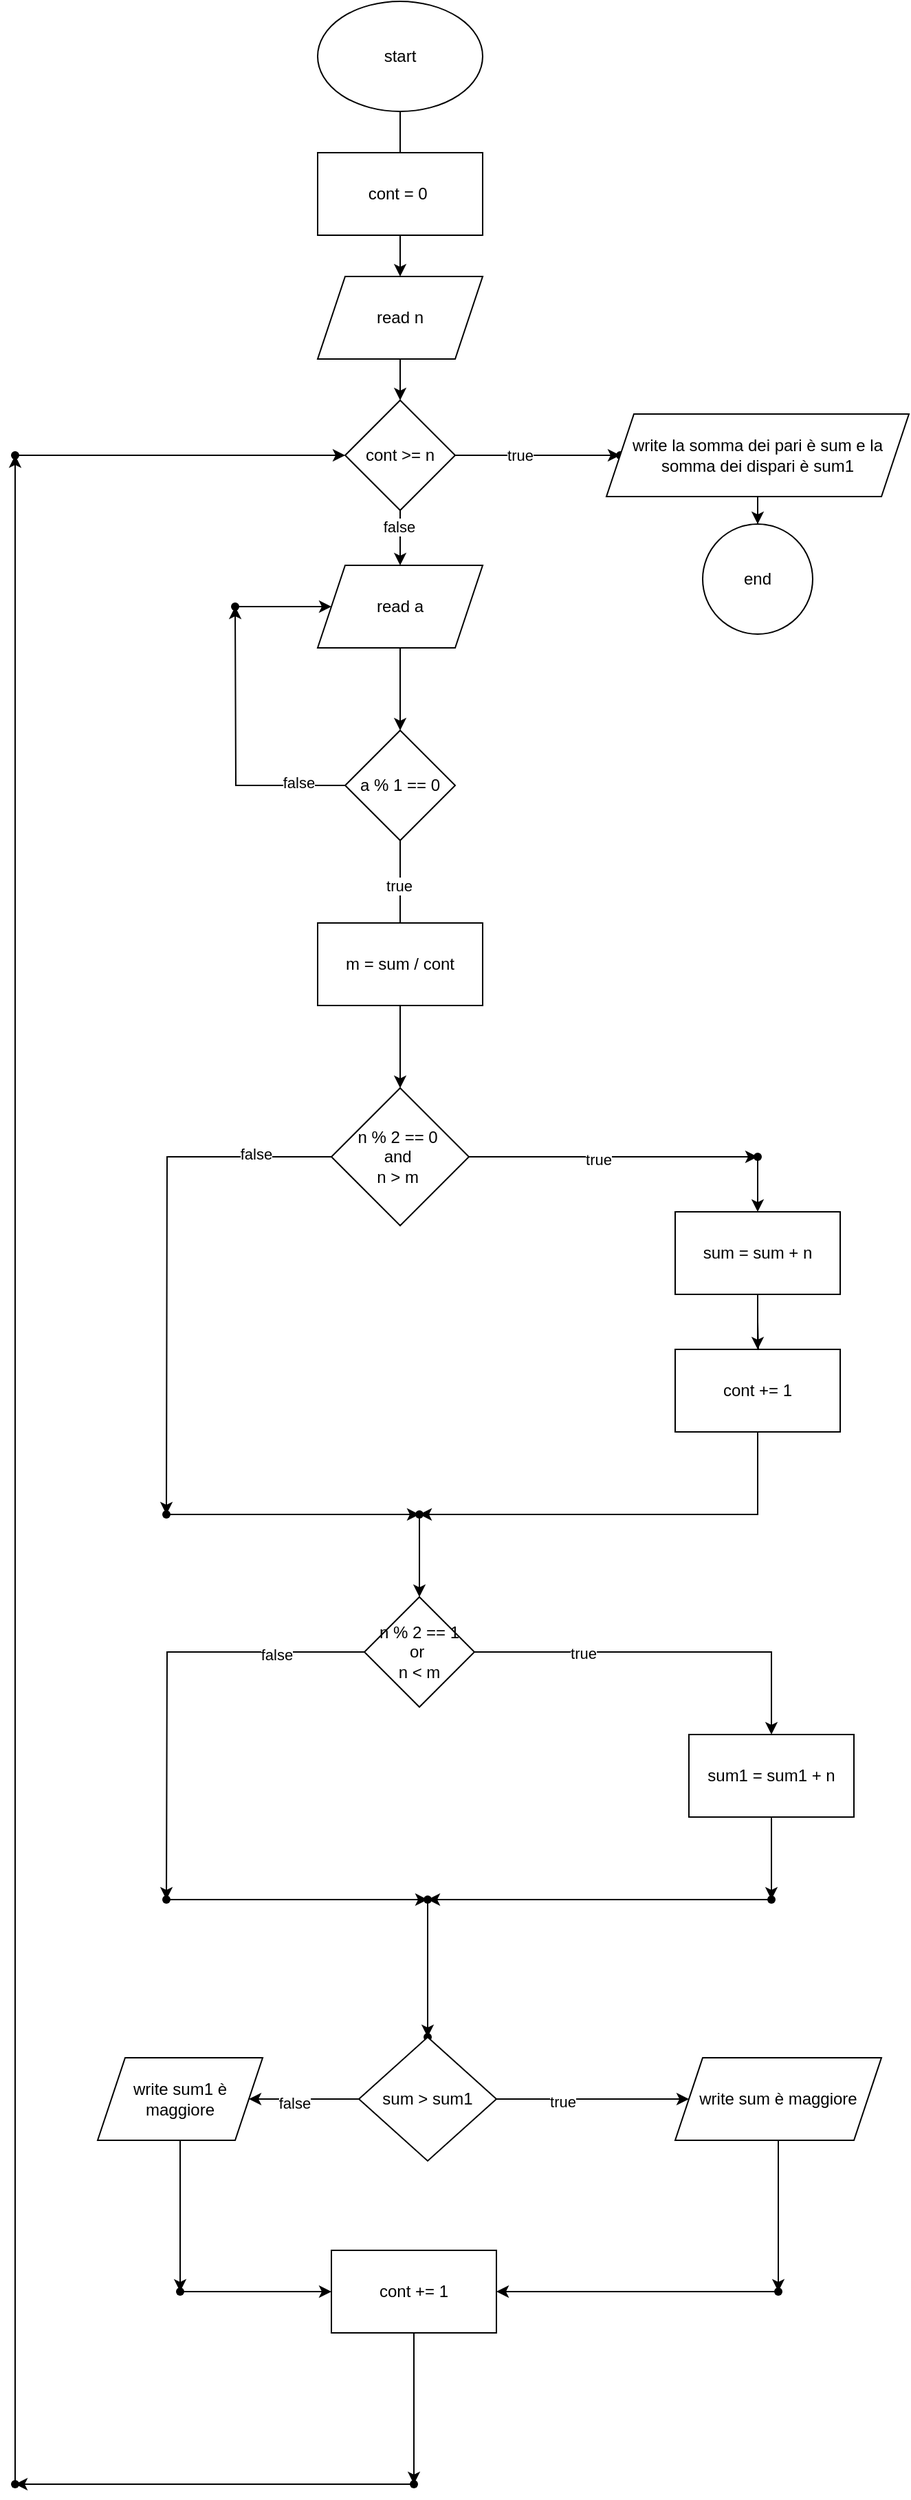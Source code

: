 <mxfile version="26.0.10">
  <diagram name="Pagina-1" id="r7r1t-vE5YjFMVAtGQJk">
    <mxGraphModel dx="1311" dy="1875" grid="1" gridSize="10" guides="1" tooltips="1" connect="1" arrows="1" fold="1" page="1" pageScale="1" pageWidth="827" pageHeight="1169" math="0" shadow="0">
      <root>
        <mxCell id="0" />
        <mxCell id="1" parent="0" />
        <mxCell id="8T_xWpidXMVCsOeKpl1r-3" value="" style="edgeStyle=orthogonalEdgeStyle;rounded=0;orthogonalLoop=1;jettySize=auto;html=1;" edge="1" parent="1" source="8T_xWpidXMVCsOeKpl1r-1" target="8T_xWpidXMVCsOeKpl1r-2">
          <mxGeometry relative="1" as="geometry" />
        </mxCell>
        <mxCell id="8T_xWpidXMVCsOeKpl1r-1" value="start" style="ellipse;whiteSpace=wrap;html=1;" vertex="1" parent="1">
          <mxGeometry x="340" y="-230" width="120" height="80" as="geometry" />
        </mxCell>
        <mxCell id="8T_xWpidXMVCsOeKpl1r-9" value="" style="edgeStyle=orthogonalEdgeStyle;rounded=0;orthogonalLoop=1;jettySize=auto;html=1;" edge="1" parent="1" source="8T_xWpidXMVCsOeKpl1r-2" target="8T_xWpidXMVCsOeKpl1r-4">
          <mxGeometry relative="1" as="geometry" />
        </mxCell>
        <mxCell id="8T_xWpidXMVCsOeKpl1r-2" value="read n" style="shape=parallelogram;perimeter=parallelogramPerimeter;whiteSpace=wrap;html=1;fixedSize=1;" vertex="1" parent="1">
          <mxGeometry x="340" y="-30" width="120" height="60" as="geometry" />
        </mxCell>
        <mxCell id="8T_xWpidXMVCsOeKpl1r-11" value="" style="edgeStyle=orthogonalEdgeStyle;rounded=0;orthogonalLoop=1;jettySize=auto;html=1;" edge="1" parent="1" source="8T_xWpidXMVCsOeKpl1r-4" target="8T_xWpidXMVCsOeKpl1r-10">
          <mxGeometry relative="1" as="geometry" />
        </mxCell>
        <mxCell id="8T_xWpidXMVCsOeKpl1r-96" value="false" style="edgeLabel;html=1;align=center;verticalAlign=middle;resizable=0;points=[];" vertex="1" connectable="0" parent="8T_xWpidXMVCsOeKpl1r-11">
          <mxGeometry x="-0.41" y="-1" relative="1" as="geometry">
            <mxPoint as="offset" />
          </mxGeometry>
        </mxCell>
        <mxCell id="8T_xWpidXMVCsOeKpl1r-94" value="" style="edgeStyle=orthogonalEdgeStyle;rounded=0;orthogonalLoop=1;jettySize=auto;html=1;" edge="1" parent="1" source="8T_xWpidXMVCsOeKpl1r-4" target="8T_xWpidXMVCsOeKpl1r-93">
          <mxGeometry relative="1" as="geometry" />
        </mxCell>
        <mxCell id="8T_xWpidXMVCsOeKpl1r-97" value="true" style="edgeLabel;html=1;align=center;verticalAlign=middle;resizable=0;points=[];" vertex="1" connectable="0" parent="8T_xWpidXMVCsOeKpl1r-94">
          <mxGeometry x="-0.223" relative="1" as="geometry">
            <mxPoint as="offset" />
          </mxGeometry>
        </mxCell>
        <mxCell id="8T_xWpidXMVCsOeKpl1r-4" value="cont &amp;gt;= n" style="rhombus;whiteSpace=wrap;html=1;" vertex="1" parent="1">
          <mxGeometry x="360" y="60" width="80" height="80" as="geometry" />
        </mxCell>
        <mxCell id="8T_xWpidXMVCsOeKpl1r-6" value="cont = 0&amp;nbsp;" style="rounded=0;whiteSpace=wrap;html=1;" vertex="1" parent="1">
          <mxGeometry x="340" y="-120" width="120" height="60" as="geometry" />
        </mxCell>
        <mxCell id="8T_xWpidXMVCsOeKpl1r-13" value="" style="edgeStyle=orthogonalEdgeStyle;rounded=0;orthogonalLoop=1;jettySize=auto;html=1;" edge="1" parent="1" source="8T_xWpidXMVCsOeKpl1r-10">
          <mxGeometry relative="1" as="geometry">
            <mxPoint x="400" y="300" as="targetPoint" />
          </mxGeometry>
        </mxCell>
        <mxCell id="8T_xWpidXMVCsOeKpl1r-10" value="read a" style="shape=parallelogram;perimeter=parallelogramPerimeter;whiteSpace=wrap;html=1;fixedSize=1;" vertex="1" parent="1">
          <mxGeometry x="340" y="180" width="120" height="60" as="geometry" />
        </mxCell>
        <mxCell id="8T_xWpidXMVCsOeKpl1r-17" style="edgeStyle=orthogonalEdgeStyle;rounded=0;orthogonalLoop=1;jettySize=auto;html=1;" edge="1" parent="1" source="8T_xWpidXMVCsOeKpl1r-16">
          <mxGeometry relative="1" as="geometry">
            <mxPoint x="280" y="210" as="targetPoint" />
          </mxGeometry>
        </mxCell>
        <mxCell id="8T_xWpidXMVCsOeKpl1r-22" value="false" style="edgeLabel;html=1;align=center;verticalAlign=middle;resizable=0;points=[];" vertex="1" connectable="0" parent="8T_xWpidXMVCsOeKpl1r-17">
          <mxGeometry x="-0.675" y="-2" relative="1" as="geometry">
            <mxPoint as="offset" />
          </mxGeometry>
        </mxCell>
        <mxCell id="8T_xWpidXMVCsOeKpl1r-24" value="" style="edgeStyle=orthogonalEdgeStyle;rounded=0;orthogonalLoop=1;jettySize=auto;html=1;" edge="1" parent="1" source="8T_xWpidXMVCsOeKpl1r-16" target="8T_xWpidXMVCsOeKpl1r-23">
          <mxGeometry relative="1" as="geometry" />
        </mxCell>
        <mxCell id="8T_xWpidXMVCsOeKpl1r-56" value="true" style="edgeLabel;html=1;align=center;verticalAlign=middle;resizable=0;points=[];" vertex="1" connectable="0" parent="8T_xWpidXMVCsOeKpl1r-24">
          <mxGeometry x="-0.64" y="-1" relative="1" as="geometry">
            <mxPoint as="offset" />
          </mxGeometry>
        </mxCell>
        <mxCell id="8T_xWpidXMVCsOeKpl1r-16" value="a % 1 == 0" style="rhombus;whiteSpace=wrap;html=1;" vertex="1" parent="1">
          <mxGeometry x="360" y="300" width="80" height="80" as="geometry" />
        </mxCell>
        <mxCell id="8T_xWpidXMVCsOeKpl1r-21" style="edgeStyle=orthogonalEdgeStyle;rounded=0;orthogonalLoop=1;jettySize=auto;html=1;entryX=0;entryY=0.5;entryDx=0;entryDy=0;" edge="1" parent="1" source="8T_xWpidXMVCsOeKpl1r-20" target="8T_xWpidXMVCsOeKpl1r-10">
          <mxGeometry relative="1" as="geometry" />
        </mxCell>
        <mxCell id="8T_xWpidXMVCsOeKpl1r-20" value="" style="shape=waypoint;sketch=0;size=6;pointerEvents=1;points=[];fillColor=none;resizable=0;rotatable=0;perimeter=centerPerimeter;snapToPoint=1;" vertex="1" parent="1">
          <mxGeometry x="270" y="200" width="20" height="20" as="geometry" />
        </mxCell>
        <mxCell id="8T_xWpidXMVCsOeKpl1r-28" value="" style="edgeStyle=orthogonalEdgeStyle;rounded=0;orthogonalLoop=1;jettySize=auto;html=1;" edge="1" parent="1" source="8T_xWpidXMVCsOeKpl1r-23">
          <mxGeometry relative="1" as="geometry">
            <mxPoint x="660" y="610" as="targetPoint" />
          </mxGeometry>
        </mxCell>
        <mxCell id="8T_xWpidXMVCsOeKpl1r-46" value="true" style="edgeLabel;html=1;align=center;verticalAlign=middle;resizable=0;points=[];" vertex="1" connectable="0" parent="8T_xWpidXMVCsOeKpl1r-28">
          <mxGeometry x="-0.11" y="-2" relative="1" as="geometry">
            <mxPoint as="offset" />
          </mxGeometry>
        </mxCell>
        <mxCell id="8T_xWpidXMVCsOeKpl1r-34" style="edgeStyle=orthogonalEdgeStyle;rounded=0;orthogonalLoop=1;jettySize=auto;html=1;" edge="1" parent="1" source="8T_xWpidXMVCsOeKpl1r-23">
          <mxGeometry relative="1" as="geometry">
            <mxPoint x="230" y="870" as="targetPoint" />
          </mxGeometry>
        </mxCell>
        <mxCell id="8T_xWpidXMVCsOeKpl1r-47" value="false" style="edgeLabel;html=1;align=center;verticalAlign=middle;resizable=0;points=[];" vertex="1" connectable="0" parent="8T_xWpidXMVCsOeKpl1r-34">
          <mxGeometry x="-0.71" y="-2" relative="1" as="geometry">
            <mxPoint as="offset" />
          </mxGeometry>
        </mxCell>
        <mxCell id="8T_xWpidXMVCsOeKpl1r-23" value="n % 2 == 0&amp;nbsp;&lt;div&gt;and&amp;nbsp;&lt;/div&gt;&lt;div&gt;n &amp;gt; m&amp;nbsp;&lt;/div&gt;" style="rhombus;whiteSpace=wrap;html=1;" vertex="1" parent="1">
          <mxGeometry x="350" y="560" width="100" height="100" as="geometry" />
        </mxCell>
        <mxCell id="8T_xWpidXMVCsOeKpl1r-55" style="edgeStyle=orthogonalEdgeStyle;rounded=0;orthogonalLoop=1;jettySize=auto;html=1;" edge="1" parent="1" source="8T_xWpidXMVCsOeKpl1r-29">
          <mxGeometry relative="1" as="geometry">
            <mxPoint x="660" y="750" as="targetPoint" />
          </mxGeometry>
        </mxCell>
        <mxCell id="8T_xWpidXMVCsOeKpl1r-29" value="sum = sum + n" style="rounded=0;whiteSpace=wrap;html=1;" vertex="1" parent="1">
          <mxGeometry x="600" y="650" width="120" height="60" as="geometry" />
        </mxCell>
        <mxCell id="8T_xWpidXMVCsOeKpl1r-33" value="" style="edgeStyle=orthogonalEdgeStyle;rounded=0;orthogonalLoop=1;jettySize=auto;html=1;" edge="1" parent="1" target="8T_xWpidXMVCsOeKpl1r-32">
          <mxGeometry relative="1" as="geometry">
            <mxPoint x="660" y="730" as="sourcePoint" />
          </mxGeometry>
        </mxCell>
        <mxCell id="8T_xWpidXMVCsOeKpl1r-39" value="" style="edgeStyle=orthogonalEdgeStyle;rounded=0;orthogonalLoop=1;jettySize=auto;html=1;" edge="1" parent="1" source="8T_xWpidXMVCsOeKpl1r-32" target="8T_xWpidXMVCsOeKpl1r-38">
          <mxGeometry relative="1" as="geometry">
            <Array as="points">
              <mxPoint x="660" y="870" />
            </Array>
          </mxGeometry>
        </mxCell>
        <mxCell id="8T_xWpidXMVCsOeKpl1r-32" value="cont += 1" style="whiteSpace=wrap;html=1;rounded=0;" vertex="1" parent="1">
          <mxGeometry x="600" y="750" width="120" height="60" as="geometry" />
        </mxCell>
        <mxCell id="8T_xWpidXMVCsOeKpl1r-37" style="edgeStyle=orthogonalEdgeStyle;rounded=0;orthogonalLoop=1;jettySize=auto;html=1;entryX=-0.05;entryY=0.45;entryDx=0;entryDy=0;entryPerimeter=0;" edge="1" parent="1" source="8T_xWpidXMVCsOeKpl1r-36" target="8T_xWpidXMVCsOeKpl1r-38">
          <mxGeometry relative="1" as="geometry">
            <mxPoint x="390" y="870" as="targetPoint" />
          </mxGeometry>
        </mxCell>
        <mxCell id="8T_xWpidXMVCsOeKpl1r-36" value="" style="shape=waypoint;sketch=0;size=6;pointerEvents=1;points=[];fillColor=none;resizable=0;rotatable=0;perimeter=centerPerimeter;snapToPoint=1;" vertex="1" parent="1">
          <mxGeometry x="220" y="860" width="20" height="20" as="geometry" />
        </mxCell>
        <mxCell id="8T_xWpidXMVCsOeKpl1r-43" value="" style="edgeStyle=orthogonalEdgeStyle;rounded=0;orthogonalLoop=1;jettySize=auto;html=1;" edge="1" parent="1" source="8T_xWpidXMVCsOeKpl1r-38" target="8T_xWpidXMVCsOeKpl1r-42">
          <mxGeometry relative="1" as="geometry" />
        </mxCell>
        <mxCell id="8T_xWpidXMVCsOeKpl1r-38" value="" style="shape=waypoint;sketch=0;size=6;pointerEvents=1;points=[];fillColor=default;resizable=0;rotatable=0;perimeter=centerPerimeter;snapToPoint=1;rounded=0;" vertex="1" parent="1">
          <mxGeometry x="404" y="860" width="20" height="20" as="geometry" />
        </mxCell>
        <mxCell id="8T_xWpidXMVCsOeKpl1r-45" value="" style="edgeStyle=orthogonalEdgeStyle;rounded=0;orthogonalLoop=1;jettySize=auto;html=1;" edge="1" parent="1" source="8T_xWpidXMVCsOeKpl1r-42" target="8T_xWpidXMVCsOeKpl1r-44">
          <mxGeometry relative="1" as="geometry" />
        </mxCell>
        <mxCell id="8T_xWpidXMVCsOeKpl1r-48" value="true" style="edgeLabel;html=1;align=center;verticalAlign=middle;resizable=0;points=[];" vertex="1" connectable="0" parent="8T_xWpidXMVCsOeKpl1r-45">
          <mxGeometry x="-0.427" y="-1" relative="1" as="geometry">
            <mxPoint as="offset" />
          </mxGeometry>
        </mxCell>
        <mxCell id="8T_xWpidXMVCsOeKpl1r-54" style="edgeStyle=orthogonalEdgeStyle;rounded=0;orthogonalLoop=1;jettySize=auto;html=1;" edge="1" parent="1" source="8T_xWpidXMVCsOeKpl1r-42">
          <mxGeometry relative="1" as="geometry">
            <mxPoint x="230" y="1150" as="targetPoint" />
          </mxGeometry>
        </mxCell>
        <mxCell id="8T_xWpidXMVCsOeKpl1r-98" value="false" style="edgeLabel;html=1;align=center;verticalAlign=middle;resizable=0;points=[];" vertex="1" connectable="0" parent="8T_xWpidXMVCsOeKpl1r-54">
          <mxGeometry x="-0.603" y="2" relative="1" as="geometry">
            <mxPoint as="offset" />
          </mxGeometry>
        </mxCell>
        <mxCell id="8T_xWpidXMVCsOeKpl1r-42" value="n % 2 == 1&lt;div&gt;or&amp;nbsp;&lt;/div&gt;&lt;div&gt;n &amp;lt; m&lt;/div&gt;" style="rhombus;whiteSpace=wrap;html=1;sketch=0;pointerEvents=1;resizable=0;rounded=0;" vertex="1" parent="1">
          <mxGeometry x="374" y="930" width="80" height="80" as="geometry" />
        </mxCell>
        <mxCell id="8T_xWpidXMVCsOeKpl1r-63" value="" style="edgeStyle=orthogonalEdgeStyle;rounded=0;orthogonalLoop=1;jettySize=auto;html=1;" edge="1" parent="1" source="8T_xWpidXMVCsOeKpl1r-44" target="8T_xWpidXMVCsOeKpl1r-62">
          <mxGeometry relative="1" as="geometry" />
        </mxCell>
        <mxCell id="8T_xWpidXMVCsOeKpl1r-44" value="sum1 = sum1 + n" style="whiteSpace=wrap;html=1;sketch=0;pointerEvents=1;resizable=0;rounded=0;" vertex="1" parent="1">
          <mxGeometry x="610" y="1030" width="120" height="60" as="geometry" />
        </mxCell>
        <mxCell id="8T_xWpidXMVCsOeKpl1r-57" value="m = sum / cont" style="rounded=0;whiteSpace=wrap;html=1;" vertex="1" parent="1">
          <mxGeometry x="340" y="440" width="120" height="60" as="geometry" />
        </mxCell>
        <mxCell id="8T_xWpidXMVCsOeKpl1r-59" value="" style="edgeStyle=orthogonalEdgeStyle;rounded=0;orthogonalLoop=1;jettySize=auto;html=1;" edge="1" parent="1" source="8T_xWpidXMVCsOeKpl1r-58" target="8T_xWpidXMVCsOeKpl1r-29">
          <mxGeometry relative="1" as="geometry" />
        </mxCell>
        <mxCell id="8T_xWpidXMVCsOeKpl1r-58" value="" style="shape=waypoint;sketch=0;size=6;pointerEvents=1;points=[];fillColor=none;resizable=0;rotatable=0;perimeter=centerPerimeter;snapToPoint=1;" vertex="1" parent="1">
          <mxGeometry x="650" y="600" width="20" height="20" as="geometry" />
        </mxCell>
        <mxCell id="8T_xWpidXMVCsOeKpl1r-64" style="edgeStyle=orthogonalEdgeStyle;rounded=0;orthogonalLoop=1;jettySize=auto;html=1;" edge="1" parent="1" source="8T_xWpidXMVCsOeKpl1r-62">
          <mxGeometry relative="1" as="geometry">
            <mxPoint x="420" y="1150" as="targetPoint" />
          </mxGeometry>
        </mxCell>
        <mxCell id="8T_xWpidXMVCsOeKpl1r-62" value="" style="shape=waypoint;sketch=0;size=6;pointerEvents=1;points=[];fillColor=default;resizable=0;rotatable=0;perimeter=centerPerimeter;snapToPoint=1;rounded=0;" vertex="1" parent="1">
          <mxGeometry x="660" y="1140" width="20" height="20" as="geometry" />
        </mxCell>
        <mxCell id="8T_xWpidXMVCsOeKpl1r-66" style="edgeStyle=orthogonalEdgeStyle;rounded=0;orthogonalLoop=1;jettySize=auto;html=1;entryX=0.05;entryY=0.45;entryDx=0;entryDy=0;entryPerimeter=0;" edge="1" parent="1" source="8T_xWpidXMVCsOeKpl1r-65" target="8T_xWpidXMVCsOeKpl1r-67">
          <mxGeometry relative="1" as="geometry">
            <mxPoint x="410" y="1150" as="targetPoint" />
          </mxGeometry>
        </mxCell>
        <mxCell id="8T_xWpidXMVCsOeKpl1r-65" value="" style="shape=waypoint;sketch=0;size=6;pointerEvents=1;points=[];fillColor=none;resizable=0;rotatable=0;perimeter=centerPerimeter;snapToPoint=1;" vertex="1" parent="1">
          <mxGeometry x="220" y="1140" width="20" height="20" as="geometry" />
        </mxCell>
        <mxCell id="8T_xWpidXMVCsOeKpl1r-69" value="" style="edgeStyle=orthogonalEdgeStyle;rounded=0;orthogonalLoop=1;jettySize=auto;html=1;" edge="1" parent="1" source="8T_xWpidXMVCsOeKpl1r-67" target="8T_xWpidXMVCsOeKpl1r-68">
          <mxGeometry relative="1" as="geometry" />
        </mxCell>
        <mxCell id="8T_xWpidXMVCsOeKpl1r-67" value="" style="shape=waypoint;sketch=0;size=6;pointerEvents=1;points=[];fillColor=none;resizable=0;rotatable=0;perimeter=centerPerimeter;snapToPoint=1;" vertex="1" parent="1">
          <mxGeometry x="410" y="1140" width="20" height="20" as="geometry" />
        </mxCell>
        <mxCell id="8T_xWpidXMVCsOeKpl1r-68" value="" style="shape=waypoint;sketch=0;size=6;pointerEvents=1;points=[];fillColor=none;resizable=0;rotatable=0;perimeter=centerPerimeter;snapToPoint=1;" vertex="1" parent="1">
          <mxGeometry x="410" y="1240" width="20" height="20" as="geometry" />
        </mxCell>
        <mxCell id="8T_xWpidXMVCsOeKpl1r-72" value="" style="edgeStyle=orthogonalEdgeStyle;rounded=0;orthogonalLoop=1;jettySize=auto;html=1;entryX=0;entryY=0.5;entryDx=0;entryDy=0;" edge="1" parent="1" source="8T_xWpidXMVCsOeKpl1r-70" target="8T_xWpidXMVCsOeKpl1r-73">
          <mxGeometry relative="1" as="geometry">
            <mxPoint x="600" y="1295" as="targetPoint" />
          </mxGeometry>
        </mxCell>
        <mxCell id="8T_xWpidXMVCsOeKpl1r-74" value="true" style="edgeLabel;html=1;align=center;verticalAlign=middle;resizable=0;points=[];" vertex="1" connectable="0" parent="8T_xWpidXMVCsOeKpl1r-72">
          <mxGeometry x="-0.314" y="-2" relative="1" as="geometry">
            <mxPoint as="offset" />
          </mxGeometry>
        </mxCell>
        <mxCell id="8T_xWpidXMVCsOeKpl1r-76" value="" style="edgeStyle=orthogonalEdgeStyle;rounded=0;orthogonalLoop=1;jettySize=auto;html=1;" edge="1" parent="1" source="8T_xWpidXMVCsOeKpl1r-70" target="8T_xWpidXMVCsOeKpl1r-75">
          <mxGeometry relative="1" as="geometry" />
        </mxCell>
        <mxCell id="8T_xWpidXMVCsOeKpl1r-77" value="false" style="edgeLabel;html=1;align=center;verticalAlign=middle;resizable=0;points=[];" vertex="1" connectable="0" parent="8T_xWpidXMVCsOeKpl1r-76">
          <mxGeometry x="0.175" y="3" relative="1" as="geometry">
            <mxPoint as="offset" />
          </mxGeometry>
        </mxCell>
        <mxCell id="8T_xWpidXMVCsOeKpl1r-70" value="sum &amp;gt; sum1" style="rhombus;whiteSpace=wrap;html=1;" vertex="1" parent="1">
          <mxGeometry x="370" y="1250" width="100" height="90" as="geometry" />
        </mxCell>
        <mxCell id="8T_xWpidXMVCsOeKpl1r-82" value="" style="edgeStyle=orthogonalEdgeStyle;rounded=0;orthogonalLoop=1;jettySize=auto;html=1;" edge="1" parent="1" source="8T_xWpidXMVCsOeKpl1r-73" target="8T_xWpidXMVCsOeKpl1r-81">
          <mxGeometry relative="1" as="geometry" />
        </mxCell>
        <mxCell id="8T_xWpidXMVCsOeKpl1r-73" value="write sum è maggiore" style="shape=parallelogram;perimeter=parallelogramPerimeter;whiteSpace=wrap;html=1;fixedSize=1;" vertex="1" parent="1">
          <mxGeometry x="600" y="1265" width="150" height="60" as="geometry" />
        </mxCell>
        <mxCell id="8T_xWpidXMVCsOeKpl1r-79" value="" style="edgeStyle=orthogonalEdgeStyle;rounded=0;orthogonalLoop=1;jettySize=auto;html=1;" edge="1" parent="1" source="8T_xWpidXMVCsOeKpl1r-75" target="8T_xWpidXMVCsOeKpl1r-78">
          <mxGeometry relative="1" as="geometry" />
        </mxCell>
        <mxCell id="8T_xWpidXMVCsOeKpl1r-75" value="write sum1 è maggiore" style="shape=parallelogram;perimeter=parallelogramPerimeter;whiteSpace=wrap;html=1;fixedSize=1;" vertex="1" parent="1">
          <mxGeometry x="180" y="1265" width="120" height="60" as="geometry" />
        </mxCell>
        <mxCell id="8T_xWpidXMVCsOeKpl1r-80" style="edgeStyle=orthogonalEdgeStyle;rounded=0;orthogonalLoop=1;jettySize=auto;html=1;" edge="1" parent="1" source="8T_xWpidXMVCsOeKpl1r-78">
          <mxGeometry relative="1" as="geometry">
            <mxPoint x="350" y="1435" as="targetPoint" />
          </mxGeometry>
        </mxCell>
        <mxCell id="8T_xWpidXMVCsOeKpl1r-78" value="" style="shape=waypoint;sketch=0;size=6;pointerEvents=1;points=[];fillColor=default;resizable=0;rotatable=0;perimeter=centerPerimeter;snapToPoint=1;" vertex="1" parent="1">
          <mxGeometry x="230" y="1425" width="20" height="20" as="geometry" />
        </mxCell>
        <mxCell id="8T_xWpidXMVCsOeKpl1r-84" style="edgeStyle=orthogonalEdgeStyle;rounded=0;orthogonalLoop=1;jettySize=auto;html=1;" edge="1" parent="1" source="8T_xWpidXMVCsOeKpl1r-81">
          <mxGeometry relative="1" as="geometry">
            <mxPoint x="470" y="1435" as="targetPoint" />
          </mxGeometry>
        </mxCell>
        <mxCell id="8T_xWpidXMVCsOeKpl1r-81" value="" style="shape=waypoint;sketch=0;size=6;pointerEvents=1;points=[];fillColor=default;resizable=0;rotatable=0;perimeter=centerPerimeter;snapToPoint=1;" vertex="1" parent="1">
          <mxGeometry x="665" y="1425" width="20" height="20" as="geometry" />
        </mxCell>
        <mxCell id="8T_xWpidXMVCsOeKpl1r-87" value="" style="edgeStyle=orthogonalEdgeStyle;rounded=0;orthogonalLoop=1;jettySize=auto;html=1;" edge="1" parent="1" source="8T_xWpidXMVCsOeKpl1r-85" target="8T_xWpidXMVCsOeKpl1r-86">
          <mxGeometry relative="1" as="geometry" />
        </mxCell>
        <mxCell id="8T_xWpidXMVCsOeKpl1r-85" value="cont += 1" style="rounded=0;whiteSpace=wrap;html=1;" vertex="1" parent="1">
          <mxGeometry x="350" y="1405" width="120" height="60" as="geometry" />
        </mxCell>
        <mxCell id="8T_xWpidXMVCsOeKpl1r-89" value="" style="edgeStyle=orthogonalEdgeStyle;rounded=0;orthogonalLoop=1;jettySize=auto;html=1;" edge="1" parent="1" source="8T_xWpidXMVCsOeKpl1r-86" target="8T_xWpidXMVCsOeKpl1r-88">
          <mxGeometry relative="1" as="geometry" />
        </mxCell>
        <mxCell id="8T_xWpidXMVCsOeKpl1r-86" value="" style="shape=waypoint;sketch=0;size=6;pointerEvents=1;points=[];fillColor=default;resizable=0;rotatable=0;perimeter=centerPerimeter;snapToPoint=1;rounded=0;" vertex="1" parent="1">
          <mxGeometry x="400" y="1565" width="20" height="20" as="geometry" />
        </mxCell>
        <mxCell id="8T_xWpidXMVCsOeKpl1r-91" value="" style="edgeStyle=orthogonalEdgeStyle;rounded=0;orthogonalLoop=1;jettySize=auto;html=1;" edge="1" parent="1" source="8T_xWpidXMVCsOeKpl1r-88" target="8T_xWpidXMVCsOeKpl1r-90">
          <mxGeometry relative="1" as="geometry" />
        </mxCell>
        <mxCell id="8T_xWpidXMVCsOeKpl1r-88" value="" style="shape=waypoint;sketch=0;size=6;pointerEvents=1;points=[];fillColor=default;resizable=0;rotatable=0;perimeter=centerPerimeter;snapToPoint=1;rounded=0;" vertex="1" parent="1">
          <mxGeometry x="110" y="1565" width="20" height="20" as="geometry" />
        </mxCell>
        <mxCell id="8T_xWpidXMVCsOeKpl1r-92" style="edgeStyle=orthogonalEdgeStyle;rounded=0;orthogonalLoop=1;jettySize=auto;html=1;entryX=0;entryY=0.5;entryDx=0;entryDy=0;" edge="1" parent="1" source="8T_xWpidXMVCsOeKpl1r-90" target="8T_xWpidXMVCsOeKpl1r-4">
          <mxGeometry relative="1" as="geometry" />
        </mxCell>
        <mxCell id="8T_xWpidXMVCsOeKpl1r-90" value="" style="shape=waypoint;sketch=0;size=6;pointerEvents=1;points=[];fillColor=default;resizable=0;rotatable=0;perimeter=centerPerimeter;snapToPoint=1;rounded=0;" vertex="1" parent="1">
          <mxGeometry x="110" y="90" width="20" height="20" as="geometry" />
        </mxCell>
        <mxCell id="8T_xWpidXMVCsOeKpl1r-93" value="" style="shape=waypoint;sketch=0;size=6;pointerEvents=1;points=[];fillColor=default;resizable=0;rotatable=0;perimeter=centerPerimeter;snapToPoint=1;" vertex="1" parent="1">
          <mxGeometry x="550" y="90" width="20" height="20" as="geometry" />
        </mxCell>
        <mxCell id="8T_xWpidXMVCsOeKpl1r-100" value="" style="edgeStyle=orthogonalEdgeStyle;rounded=0;orthogonalLoop=1;jettySize=auto;html=1;" edge="1" parent="1" source="8T_xWpidXMVCsOeKpl1r-95" target="8T_xWpidXMVCsOeKpl1r-99">
          <mxGeometry relative="1" as="geometry" />
        </mxCell>
        <mxCell id="8T_xWpidXMVCsOeKpl1r-95" value="write la somma dei pari è sum e la somma dei dispari è sum1" style="shape=parallelogram;perimeter=parallelogramPerimeter;whiteSpace=wrap;html=1;fixedSize=1;" vertex="1" parent="1">
          <mxGeometry x="550" y="70" width="220" height="60" as="geometry" />
        </mxCell>
        <mxCell id="8T_xWpidXMVCsOeKpl1r-99" value="end" style="ellipse;whiteSpace=wrap;html=1;" vertex="1" parent="1">
          <mxGeometry x="620" y="150" width="80" height="80" as="geometry" />
        </mxCell>
      </root>
    </mxGraphModel>
  </diagram>
</mxfile>
